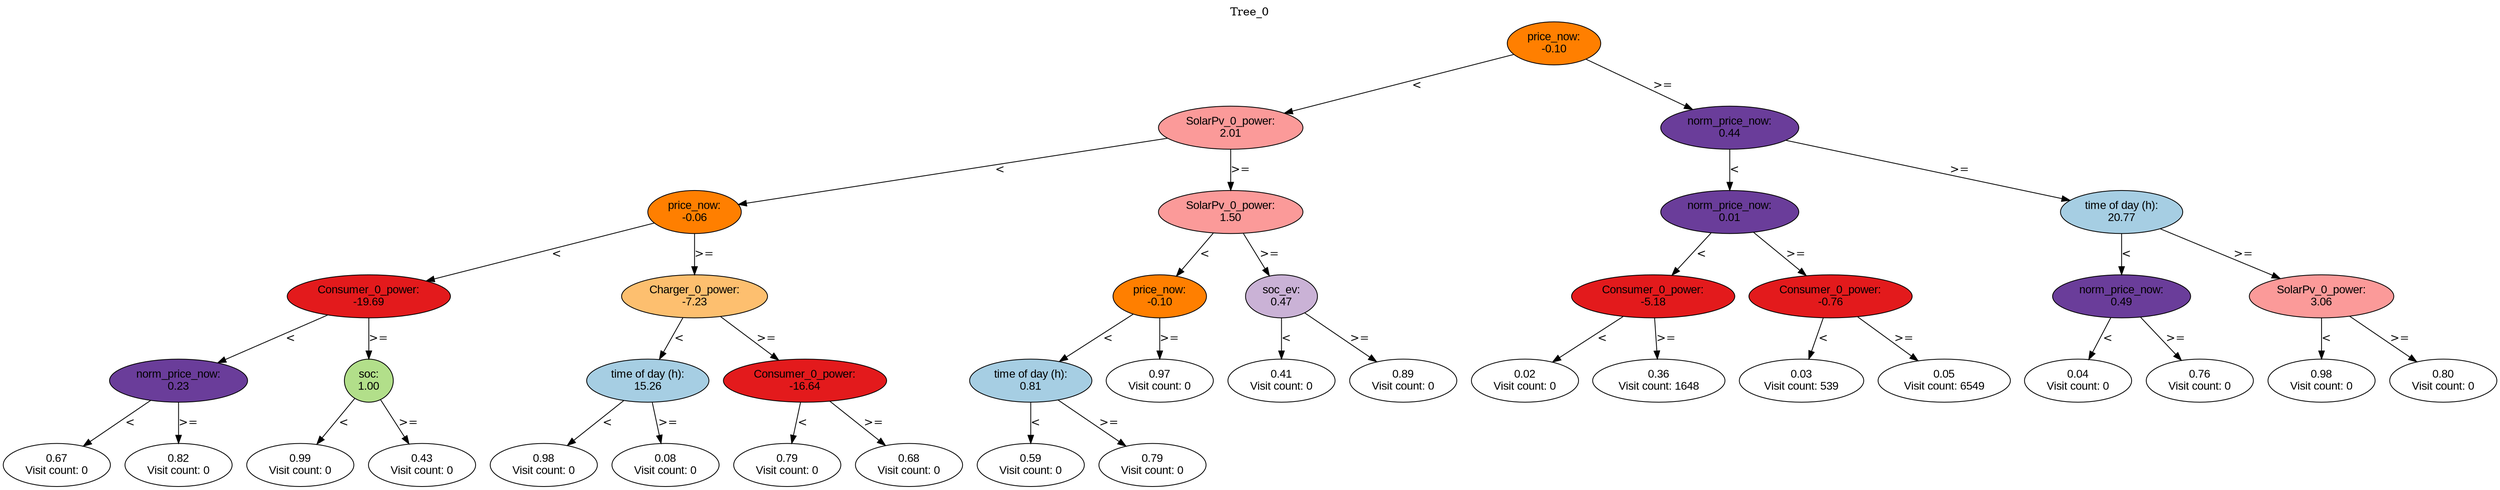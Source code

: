 digraph BST {
    node [fontname="Arial" style=filled colorscheme=paired12];
    0 [ label = "price_now:
-0.10" fillcolor=8];
    1 [ label = "SolarPv_0_power:
2.01" fillcolor=5];
    2 [ label = "price_now:
-0.06" fillcolor=8];
    3 [ label = "Consumer_0_power:
-19.69" fillcolor=6];
    4 [ label = "norm_price_now:
0.23" fillcolor=10];
    5 [ label = "0.67
Visit count: 0" fillcolor=white];
    6 [ label = "0.82
Visit count: 0" fillcolor=white];
    7 [ label = "soc:
1.00" fillcolor=3];
    8 [ label = "0.99
Visit count: 0" fillcolor=white];
    9 [ label = "0.43
Visit count: 0" fillcolor=white];
    10 [ label = "Charger_0_power:
-7.23" fillcolor=7];
    11 [ label = "time of day (h):
15.26" fillcolor=1];
    12 [ label = "0.98
Visit count: 0" fillcolor=white];
    13 [ label = "0.08
Visit count: 0" fillcolor=white];
    14 [ label = "Consumer_0_power:
-16.64" fillcolor=6];
    15 [ label = "0.79
Visit count: 0" fillcolor=white];
    16 [ label = "0.68
Visit count: 0" fillcolor=white];
    17 [ label = "SolarPv_0_power:
1.50" fillcolor=5];
    18 [ label = "price_now:
-0.10" fillcolor=8];
    19 [ label = "time of day (h):
0.81" fillcolor=1];
    20 [ label = "0.59
Visit count: 0" fillcolor=white];
    21 [ label = "0.79
Visit count: 0" fillcolor=white];
    22 [ label = "0.97
Visit count: 0" fillcolor=white];
    23 [ label = "soc_ev:
0.47" fillcolor=9];
    24 [ label = "0.41
Visit count: 0" fillcolor=white];
    25 [ label = "0.89
Visit count: 0" fillcolor=white];
    26 [ label = "norm_price_now:
0.44" fillcolor=10];
    27 [ label = "norm_price_now:
0.01" fillcolor=10];
    28 [ label = "Consumer_0_power:
-5.18" fillcolor=6];
    29 [ label = "0.02
Visit count: 0" fillcolor=white];
    30 [ label = "0.36
Visit count: 1648" fillcolor=white];
    31 [ label = "Consumer_0_power:
-0.76" fillcolor=6];
    32 [ label = "0.03
Visit count: 539" fillcolor=white];
    33 [ label = "0.05
Visit count: 6549" fillcolor=white];
    34 [ label = "time of day (h):
20.77" fillcolor=1];
    35 [ label = "norm_price_now:
0.49" fillcolor=10];
    36 [ label = "0.04
Visit count: 0" fillcolor=white];
    37 [ label = "0.76
Visit count: 0" fillcolor=white];
    38 [ label = "SolarPv_0_power:
3.06" fillcolor=5];
    39 [ label = "0.98
Visit count: 0" fillcolor=white];
    40 [ label = "0.80
Visit count: 0" fillcolor=white];

    0  -> 1[ label = "<"];
    0  -> 26[ label = ">="];
    1  -> 2[ label = "<"];
    1  -> 17[ label = ">="];
    2  -> 3[ label = "<"];
    2  -> 10[ label = ">="];
    3  -> 4[ label = "<"];
    3  -> 7[ label = ">="];
    4  -> 5[ label = "<"];
    4  -> 6[ label = ">="];
    7  -> 8[ label = "<"];
    7  -> 9[ label = ">="];
    10  -> 11[ label = "<"];
    10  -> 14[ label = ">="];
    11  -> 12[ label = "<"];
    11  -> 13[ label = ">="];
    14  -> 15[ label = "<"];
    14  -> 16[ label = ">="];
    17  -> 18[ label = "<"];
    17  -> 23[ label = ">="];
    18  -> 19[ label = "<"];
    18  -> 22[ label = ">="];
    19  -> 20[ label = "<"];
    19  -> 21[ label = ">="];
    23  -> 24[ label = "<"];
    23  -> 25[ label = ">="];
    26  -> 27[ label = "<"];
    26  -> 34[ label = ">="];
    27  -> 28[ label = "<"];
    27  -> 31[ label = ">="];
    28  -> 29[ label = "<"];
    28  -> 30[ label = ">="];
    31  -> 32[ label = "<"];
    31  -> 33[ label = ">="];
    34  -> 35[ label = "<"];
    34  -> 38[ label = ">="];
    35  -> 36[ label = "<"];
    35  -> 37[ label = ">="];
    38  -> 39[ label = "<"];
    38  -> 40[ label = ">="];

    labelloc="t";
    label="Tree_0";
}